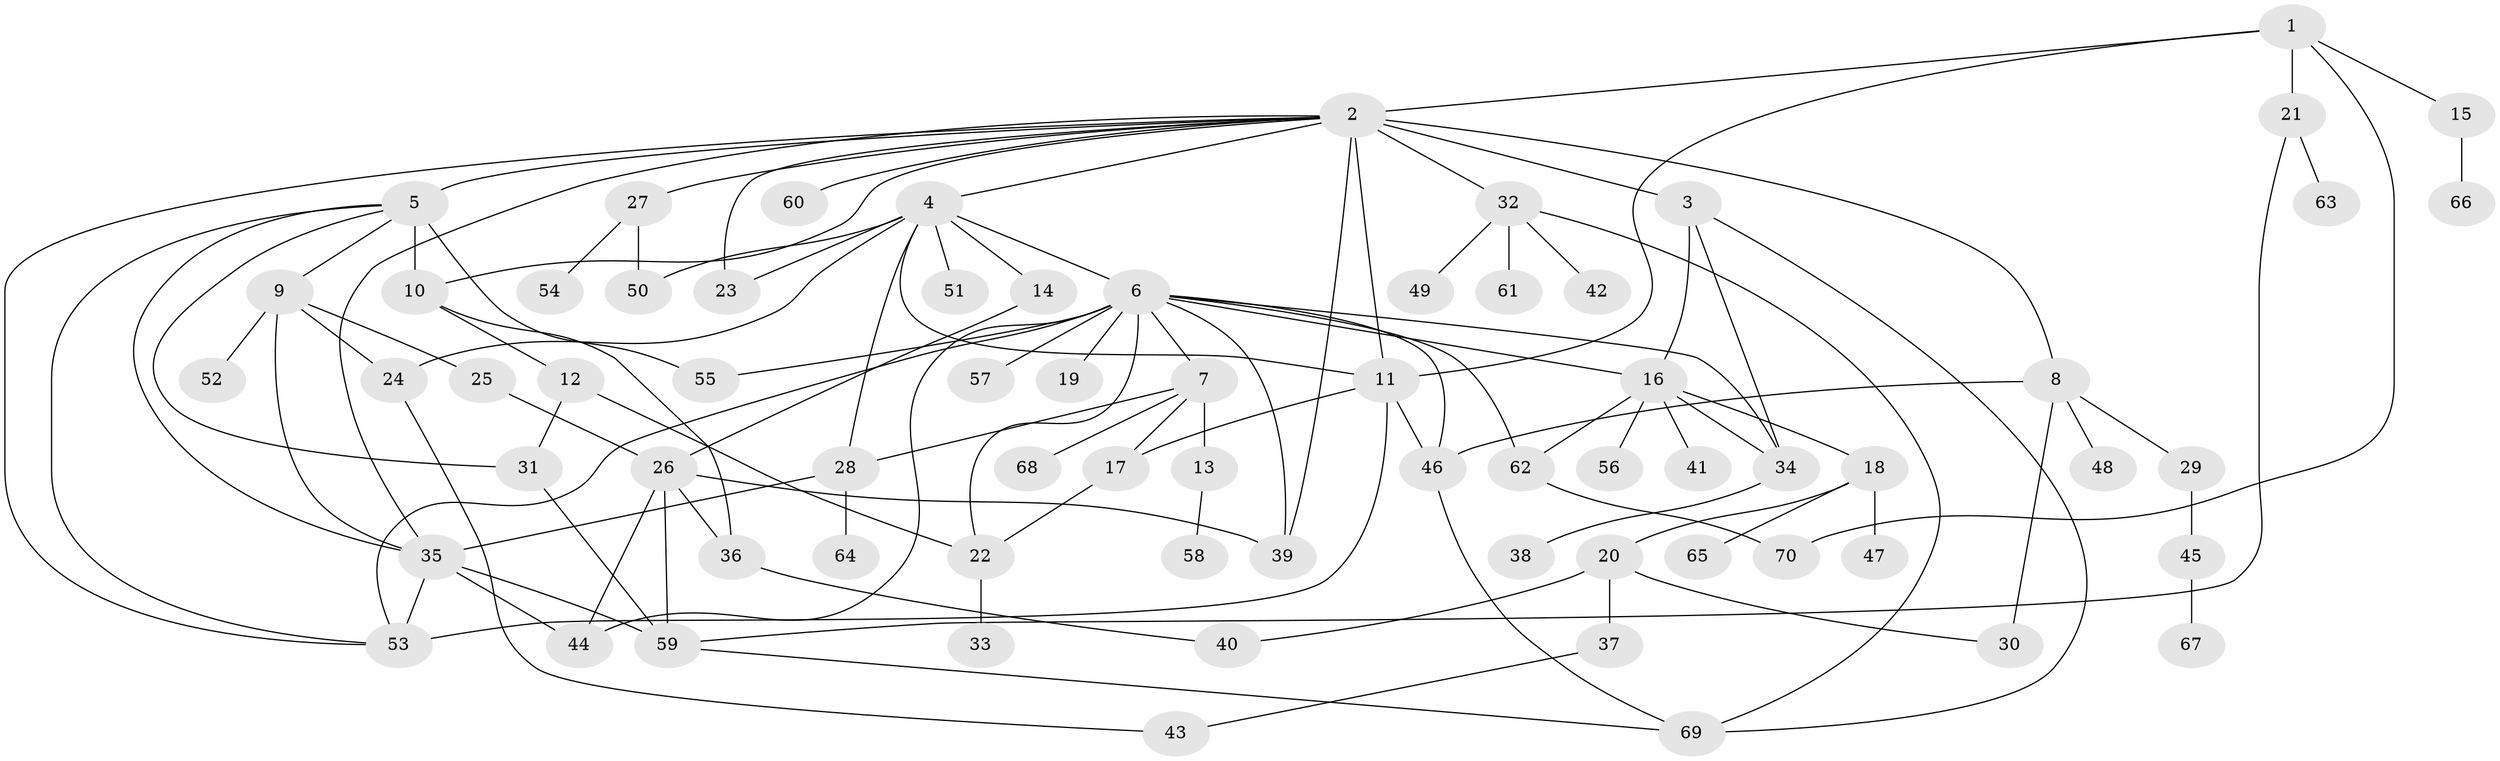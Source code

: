 // original degree distribution, {6: 0.050359712230215826, 25: 0.007194244604316547, 1: 0.4676258992805755, 10: 0.014388489208633094, 15: 0.007194244604316547, 4: 0.050359712230215826, 7: 0.007194244604316547, 13: 0.007194244604316547, 9: 0.014388489208633094, 3: 0.14388489208633093, 2: 0.2014388489208633, 5: 0.02158273381294964, 8: 0.007194244604316547}
// Generated by graph-tools (version 1.1) at 2025/50/03/04/25 22:50:10]
// undirected, 70 vertices, 110 edges
graph export_dot {
  node [color=gray90,style=filled];
  1;
  2;
  3;
  4;
  5;
  6;
  7;
  8;
  9;
  10;
  11;
  12;
  13;
  14;
  15;
  16;
  17;
  18;
  19;
  20;
  21;
  22;
  23;
  24;
  25;
  26;
  27;
  28;
  29;
  30;
  31;
  32;
  33;
  34;
  35;
  36;
  37;
  38;
  39;
  40;
  41;
  42;
  43;
  44;
  45;
  46;
  47;
  48;
  49;
  50;
  51;
  52;
  53;
  54;
  55;
  56;
  57;
  58;
  59;
  60;
  61;
  62;
  63;
  64;
  65;
  66;
  67;
  68;
  69;
  70;
  1 -- 2 [weight=1.0];
  1 -- 11 [weight=1.0];
  1 -- 15 [weight=1.0];
  1 -- 21 [weight=1.0];
  1 -- 70 [weight=1.0];
  2 -- 3 [weight=8.0];
  2 -- 4 [weight=1.0];
  2 -- 5 [weight=3.0];
  2 -- 8 [weight=1.0];
  2 -- 10 [weight=1.0];
  2 -- 11 [weight=1.0];
  2 -- 23 [weight=1.0];
  2 -- 27 [weight=1.0];
  2 -- 32 [weight=1.0];
  2 -- 35 [weight=1.0];
  2 -- 39 [weight=1.0];
  2 -- 53 [weight=1.0];
  2 -- 60 [weight=1.0];
  3 -- 16 [weight=1.0];
  3 -- 34 [weight=1.0];
  3 -- 69 [weight=1.0];
  4 -- 6 [weight=1.0];
  4 -- 11 [weight=1.0];
  4 -- 14 [weight=1.0];
  4 -- 23 [weight=1.0];
  4 -- 24 [weight=2.0];
  4 -- 28 [weight=1.0];
  4 -- 50 [weight=1.0];
  4 -- 51 [weight=1.0];
  5 -- 9 [weight=1.0];
  5 -- 10 [weight=7.0];
  5 -- 31 [weight=1.0];
  5 -- 35 [weight=1.0];
  5 -- 53 [weight=1.0];
  5 -- 55 [weight=1.0];
  6 -- 7 [weight=1.0];
  6 -- 16 [weight=1.0];
  6 -- 19 [weight=1.0];
  6 -- 22 [weight=1.0];
  6 -- 34 [weight=1.0];
  6 -- 39 [weight=1.0];
  6 -- 44 [weight=1.0];
  6 -- 46 [weight=1.0];
  6 -- 53 [weight=1.0];
  6 -- 55 [weight=1.0];
  6 -- 57 [weight=1.0];
  6 -- 62 [weight=1.0];
  7 -- 13 [weight=1.0];
  7 -- 17 [weight=1.0];
  7 -- 28 [weight=1.0];
  7 -- 68 [weight=2.0];
  8 -- 29 [weight=1.0];
  8 -- 30 [weight=1.0];
  8 -- 46 [weight=1.0];
  8 -- 48 [weight=1.0];
  9 -- 24 [weight=1.0];
  9 -- 25 [weight=1.0];
  9 -- 35 [weight=1.0];
  9 -- 52 [weight=2.0];
  10 -- 12 [weight=1.0];
  10 -- 36 [weight=1.0];
  11 -- 17 [weight=3.0];
  11 -- 46 [weight=1.0];
  11 -- 53 [weight=1.0];
  12 -- 22 [weight=1.0];
  12 -- 31 [weight=1.0];
  13 -- 58 [weight=1.0];
  14 -- 26 [weight=1.0];
  15 -- 66 [weight=1.0];
  16 -- 18 [weight=1.0];
  16 -- 34 [weight=1.0];
  16 -- 41 [weight=1.0];
  16 -- 56 [weight=2.0];
  16 -- 62 [weight=1.0];
  17 -- 22 [weight=1.0];
  18 -- 20 [weight=1.0];
  18 -- 47 [weight=1.0];
  18 -- 65 [weight=1.0];
  20 -- 30 [weight=1.0];
  20 -- 37 [weight=2.0];
  20 -- 40 [weight=1.0];
  21 -- 59 [weight=1.0];
  21 -- 63 [weight=1.0];
  22 -- 33 [weight=2.0];
  24 -- 43 [weight=1.0];
  25 -- 26 [weight=1.0];
  26 -- 36 [weight=2.0];
  26 -- 39 [weight=1.0];
  26 -- 44 [weight=1.0];
  26 -- 59 [weight=1.0];
  27 -- 50 [weight=1.0];
  27 -- 54 [weight=1.0];
  28 -- 35 [weight=1.0];
  28 -- 64 [weight=1.0];
  29 -- 45 [weight=1.0];
  31 -- 59 [weight=1.0];
  32 -- 42 [weight=1.0];
  32 -- 49 [weight=1.0];
  32 -- 61 [weight=1.0];
  32 -- 69 [weight=1.0];
  34 -- 38 [weight=1.0];
  35 -- 44 [weight=1.0];
  35 -- 53 [weight=2.0];
  35 -- 59 [weight=1.0];
  36 -- 40 [weight=1.0];
  37 -- 43 [weight=1.0];
  45 -- 67 [weight=1.0];
  46 -- 69 [weight=1.0];
  59 -- 69 [weight=1.0];
  62 -- 70 [weight=1.0];
}
